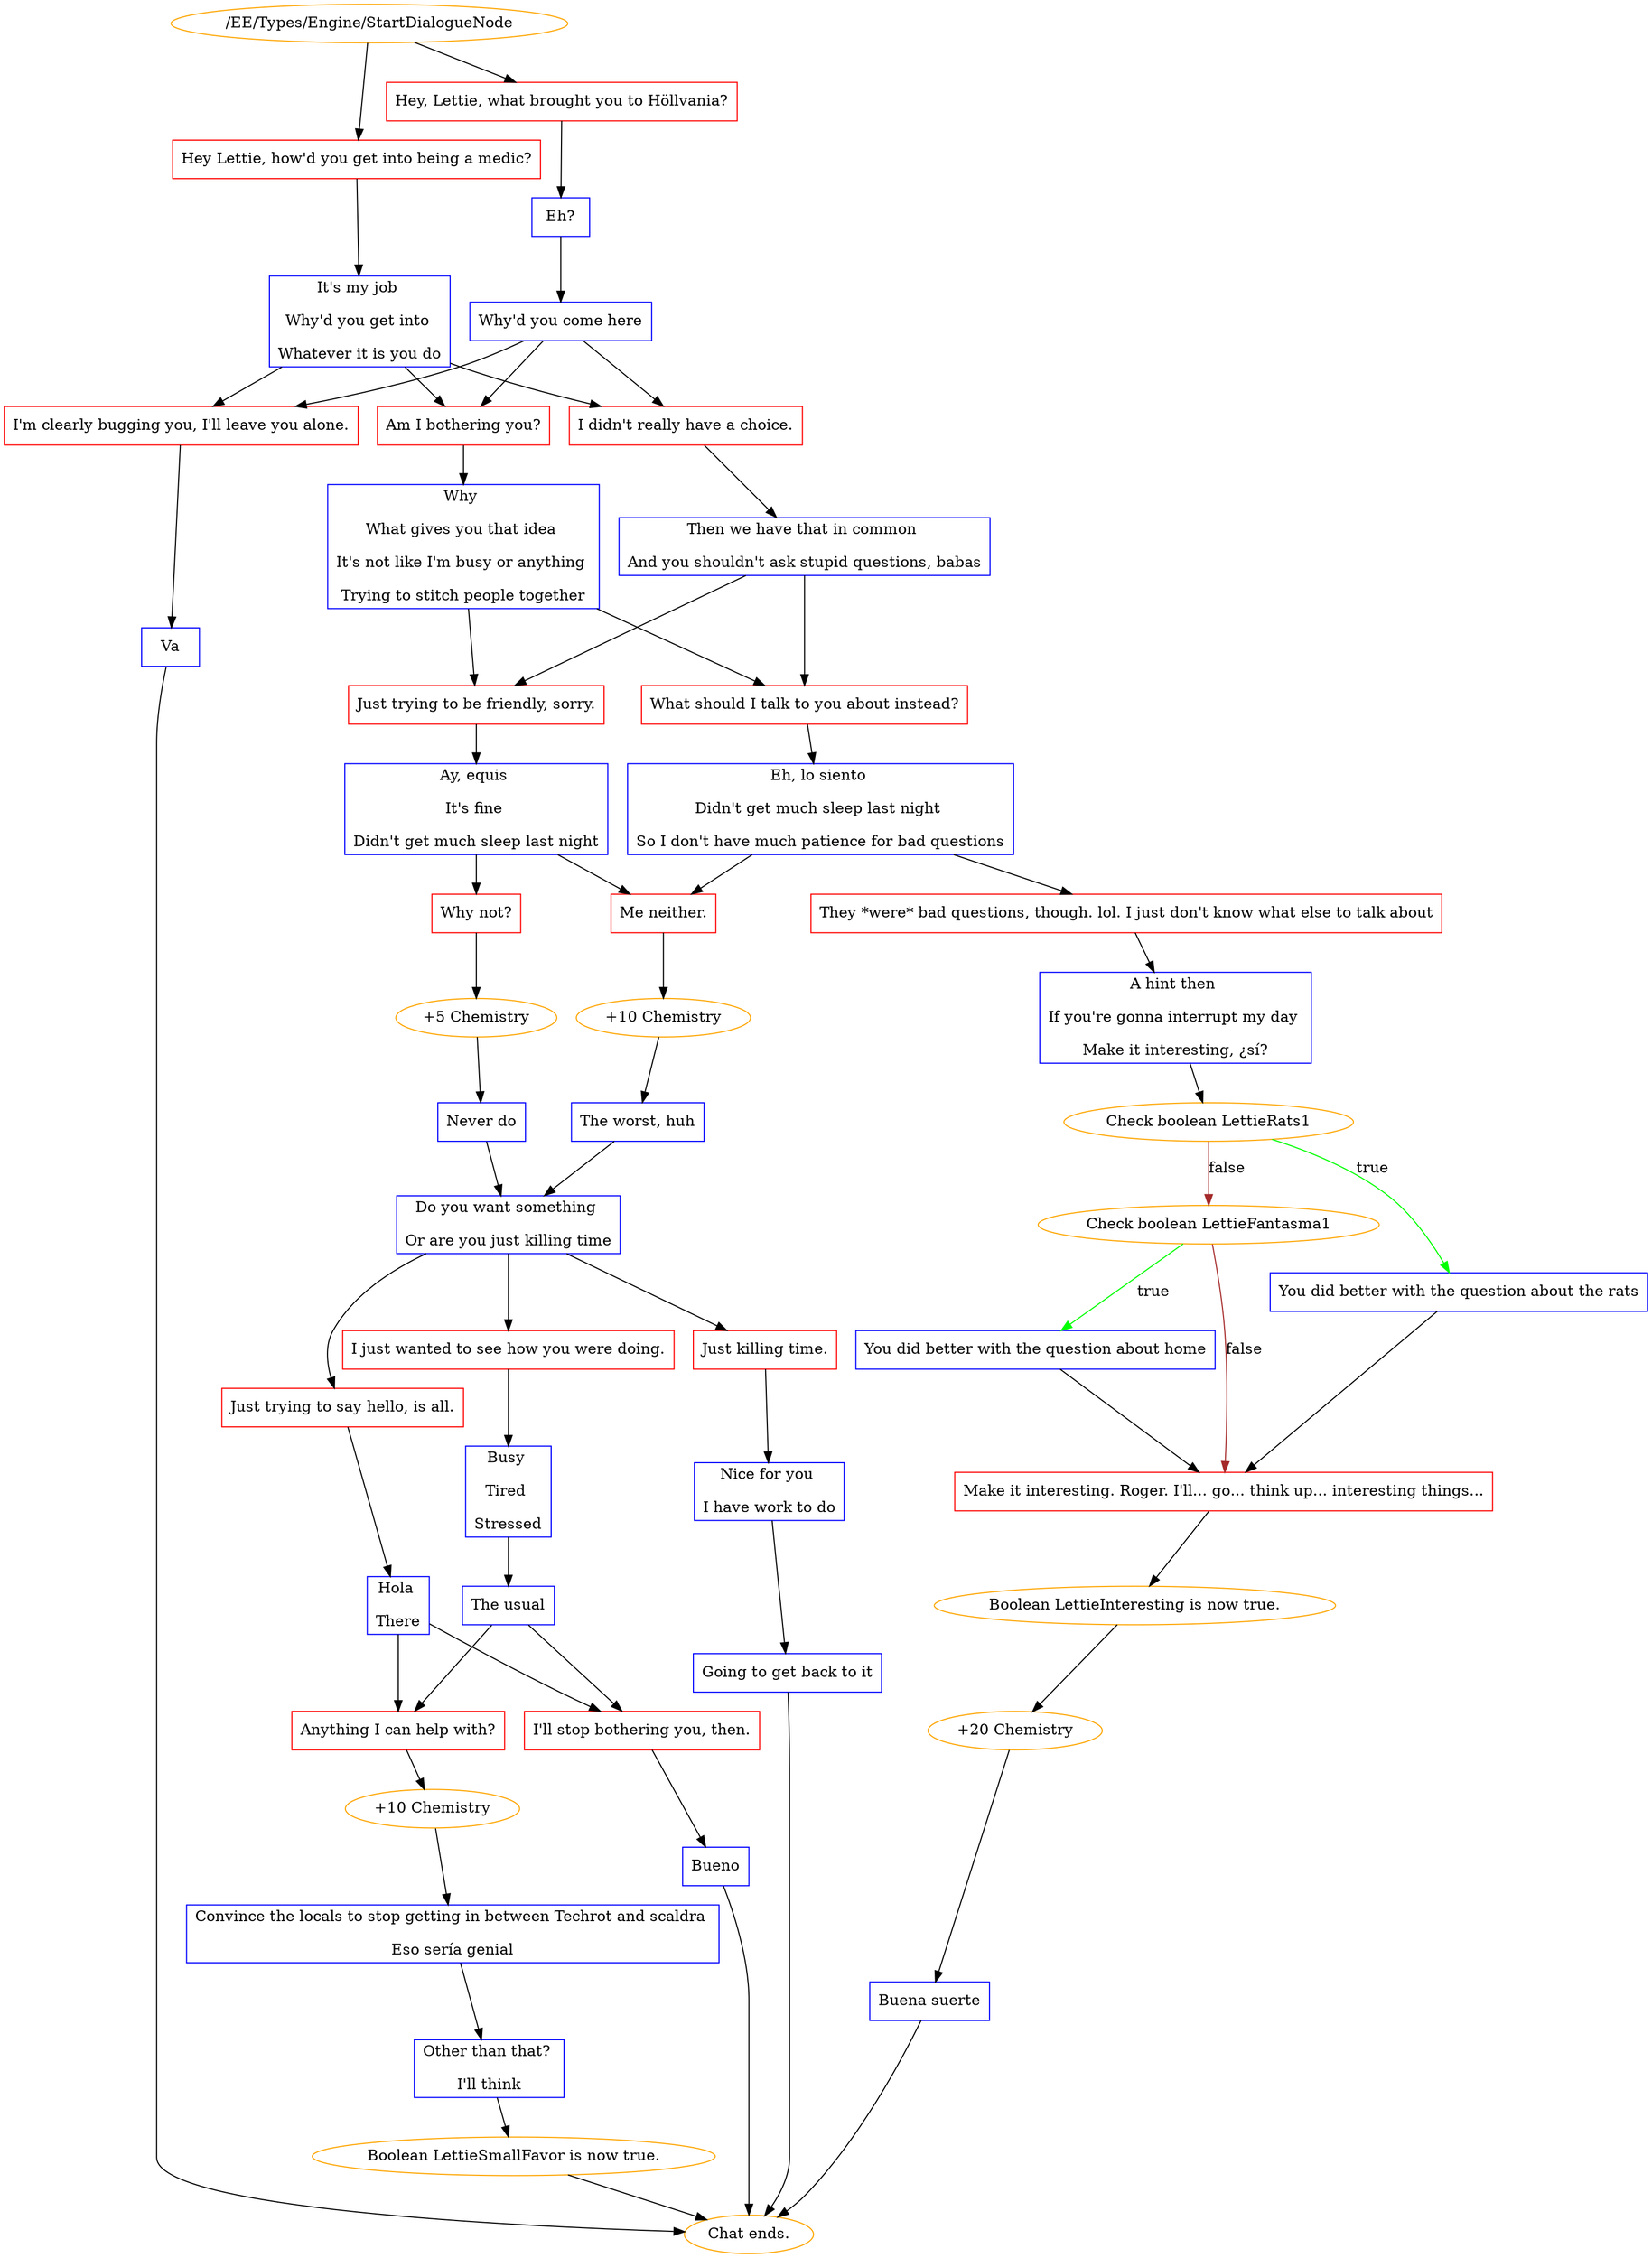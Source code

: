digraph {
	0 [label="/EE/Types/Engine/StartDialogueNode",color=orange];
		0 -> 4;
		0 -> 7;
	4 [label="Hey Lettie, how'd you get into being a medic?",shape=box,color=red];
		4 -> 6;
	7 [label="Hey, Lettie, what brought you to Höllvania?",shape=box,color=red];
		7 -> 11;
	6 [label="It's my job 
Why'd you get into 
Whatever it is you do",shape=box,color=blue];
		6 -> 19;
		6 -> 20;
		6 -> 21;
	11 [label="Eh?",shape=box,color=blue];
		11 -> 12;
	19 [label="I didn't really have a choice.",shape=box,color=red];
		19 -> 13;
	20 [label="Am I bothering you?",shape=box,color=red];
		20 -> 14;
	21 [label="I'm clearly bugging you, I'll leave you alone.",shape=box,color=red];
		21 -> 15;
	12 [label="Why'd you come here",shape=box,color=blue];
		12 -> 19;
		12 -> 20;
		12 -> 21;
	13 [label="Then we have that in common 
And you shouldn't ask stupid questions, babas",shape=box,color=blue];
		13 -> 18;
		13 -> 17;
	14 [label="Why 
What gives you that idea 
It's not like I'm busy or anything 
Trying to stitch people together",shape=box,color=blue];
		14 -> 17;
		14 -> 18;
	15 [label="Va",shape=box,color=blue];
		15 -> "Chat ends.";
	18 [label="What should I talk to you about instead?",shape=box,color=red];
		18 -> 5;
	17 [label="Just trying to be friendly, sorry.",shape=box,color=red];
		17 -> 16;
	"Chat ends." [color=orange];
	5 [label="Eh, lo siento 
Didn't get much sleep last night 
So I don't have much patience for bad questions",shape=box,color=blue];
		5 -> 2;
		5 -> 3;
	16 [label="Ay, equis 
It's fine 
Didn't get much sleep last night",shape=box,color=blue];
		16 -> 8;
		16 -> 2;
	2 [label="Me neither.",shape=box,color=red];
		2 -> 22;
	3 [label="They *were* bad questions, though. lol. I just don't know what else to talk about",shape=box,color=red];
		3 -> 26;
	8 [label="Why not?",shape=box,color=red];
		8 -> 147;
	22 [label="+10 Chemistry",color=orange];
		22 -> 24;
	26 [label="A hint then 
If you're gonna interrupt my day 
Make it interesting, ¿sí?",shape=box,color=blue];
		26 -> 10;
	147 [label="+5 Chemistry",color=orange];
		147 -> 23;
	24 [label="The worst, huh",shape=box,color=blue];
		24 -> 25;
	10 [label="Check boolean LettieRats1",color=orange];
		10 -> 30 [label=true,color=green];
		10 -> 9 [label=false,color=brown];
	23 [label="Never do",shape=box,color=blue];
		23 -> 25;
	25 [label="Do you want something 
Or are you just killing time",shape=box,color=blue];
		25 -> 27;
		25 -> 28;
		25 -> 29;
	30 [label="You did better with the question about the rats",shape=box,color=blue];
		30 -> 32;
	9 [label="Check boolean LettieFantasma1",color=orange];
		9 -> 31 [label=true,color=green];
		9 -> 32 [label=false,color=brown];
	27 [label="Just trying to say hello, is all.",shape=box,color=red];
		27 -> 33;
	28 [label="I just wanted to see how you were doing.",shape=box,color=red];
		28 -> 34;
	29 [label="Just killing time.",shape=box,color=red];
		29 -> 35;
	32 [label="Make it interesting. Roger. I'll... go... think up... interesting things...",shape=box,color=red];
		32 -> 49;
	31 [label="You did better with the question about home",shape=box,color=blue];
		31 -> 32;
	33 [label="Hola 
There",shape=box,color=blue];
		33 -> 39;
		33 -> 38;
	34 [label="Busy 
Tired 
Stressed",shape=box,color=blue];
		34 -> 37;
	35 [label="Nice for you 
I have work to do",shape=box,color=blue];
		35 -> 36;
	49 [label="Boolean LettieInteresting is now true.",color=orange];
		49 -> 48;
	39 [label="I'll stop bothering you, then.",shape=box,color=red];
		39 -> 41;
	38 [label="Anything I can help with?",shape=box,color=red];
		38 -> 45;
	37 [label="The usual",shape=box,color=blue];
		37 -> 38;
		37 -> 39;
	36 [label="Going to get back to it",shape=box,color=blue];
		36 -> "Chat ends.";
	48 [label="+20 Chemistry",color=orange];
		48 -> 50;
	41 [label="Bueno",shape=box,color=blue];
		41 -> "Chat ends.";
	45 [label="+10 Chemistry",color=orange];
		45 -> 43;
	"Chat ends." [color=orange];
	50 [label="Buena suerte",shape=box,color=blue];
		50 -> "Chat ends.";
	"Chat ends." [color=orange];
	43 [label="Convince the locals to stop getting in between Techrot and scaldra 
Eso sería genial",shape=box,color=blue];
		43 -> 44;
	"Chat ends." [color=orange];
	44 [label="Other than that? 
I'll think",shape=box,color=blue];
		44 -> 46;
	46 [label="Boolean LettieSmallFavor is now true.",color=orange];
		46 -> "Chat ends.";
	"Chat ends." [color=orange];
}